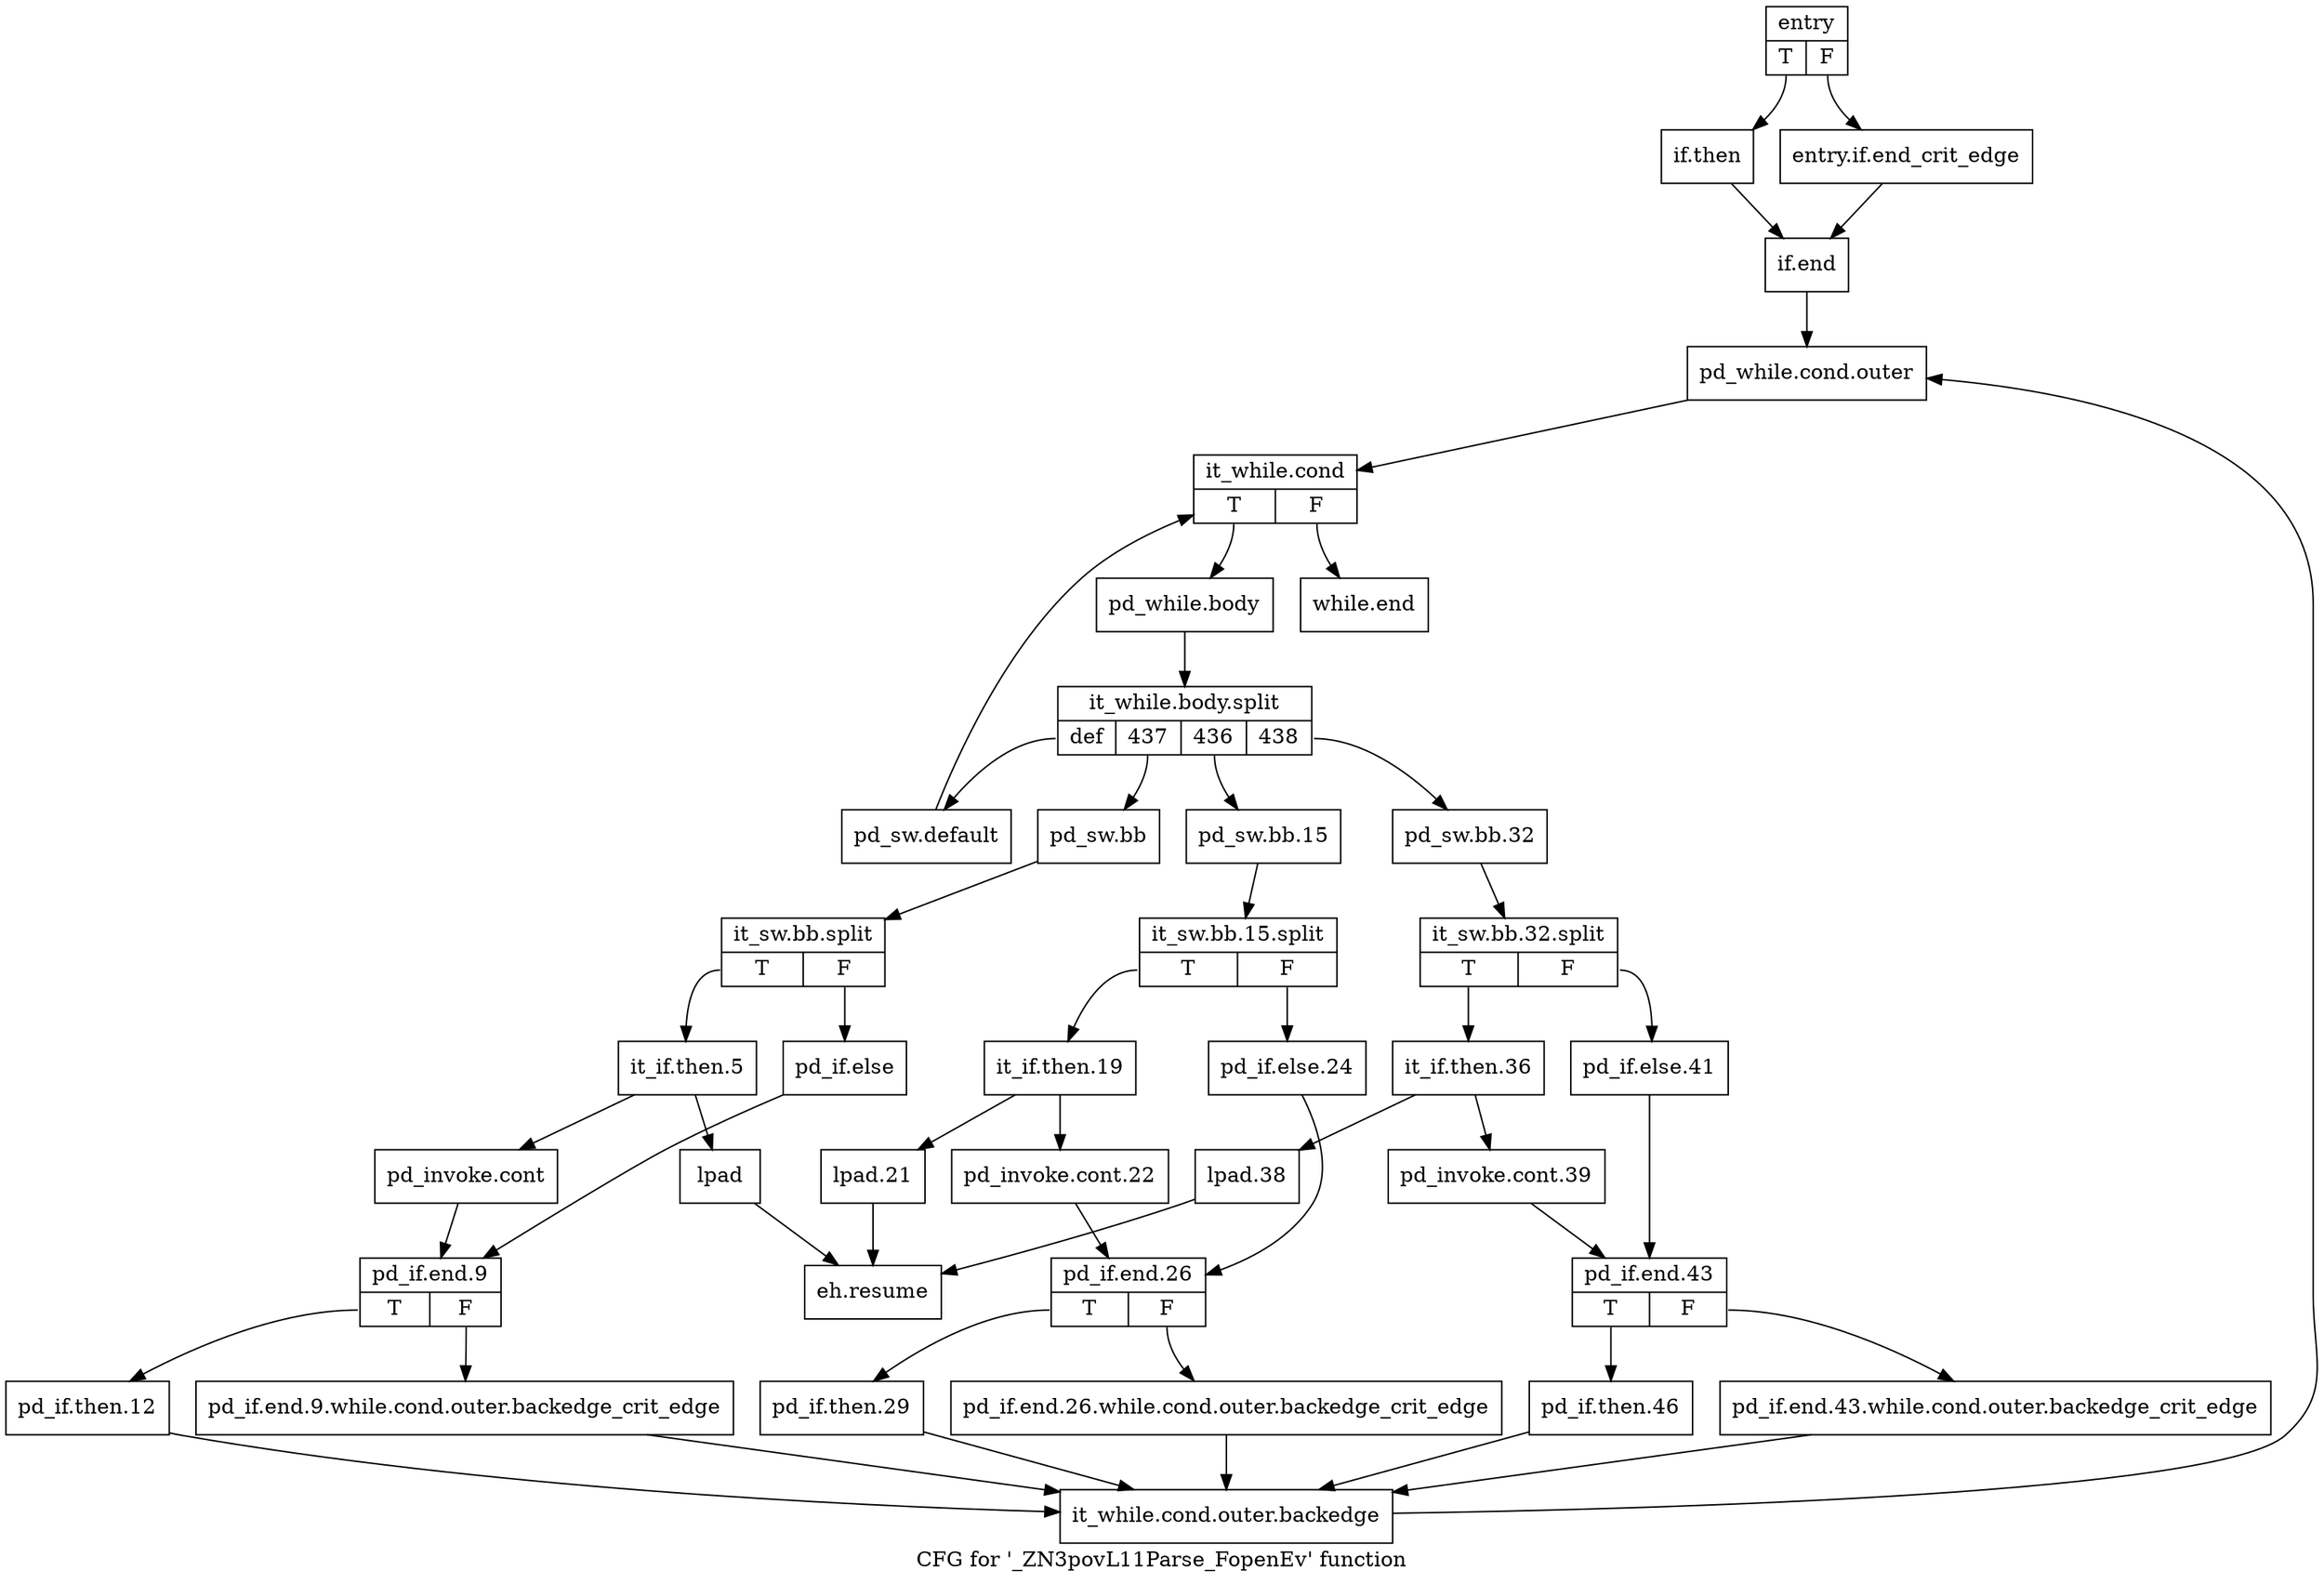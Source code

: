 digraph "CFG for '_ZN3povL11Parse_FopenEv' function" {
	label="CFG for '_ZN3povL11Parse_FopenEv' function";

	Node0x20f0660 [shape=record,label="{entry|{<s0>T|<s1>F}}"];
	Node0x20f0660:s0 -> Node0x20f0700;
	Node0x20f0660:s1 -> Node0x20f06b0;
	Node0x20f06b0 [shape=record,label="{entry.if.end_crit_edge}"];
	Node0x20f06b0 -> Node0x20f0750;
	Node0x20f0700 [shape=record,label="{if.then}"];
	Node0x20f0700 -> Node0x20f0750;
	Node0x20f0750 [shape=record,label="{if.end}"];
	Node0x20f0750 -> Node0x20f07a0;
	Node0x20f07a0 [shape=record,label="{pd_while.cond.outer}"];
	Node0x20f07a0 -> Node0x20f07f0;
	Node0x20f07f0 [shape=record,label="{it_while.cond|{<s0>T|<s1>F}}"];
	Node0x20f07f0:s0 -> Node0x20f0840;
	Node0x20f07f0:s1 -> Node0x20f10b0;
	Node0x20f0840 [shape=record,label="{pd_while.body}"];
	Node0x20f0840 -> Node0x356c530;
	Node0x356c530 [shape=record,label="{it_while.body.split|{<s0>def|<s1>437|<s2>436|<s3>438}}"];
	Node0x356c530:s0 -> Node0x20f1060;
	Node0x356c530:s1 -> Node0x20f0890;
	Node0x356c530:s2 -> Node0x20f0b60;
	Node0x356c530:s3 -> Node0x20f0de0;
	Node0x20f0890 [shape=record,label="{pd_sw.bb}"];
	Node0x20f0890 -> Node0x356c440;
	Node0x356c440 [shape=record,label="{it_sw.bb.split|{<s0>T|<s1>F}}"];
	Node0x356c440:s0 -> Node0x20f08e0;
	Node0x356c440:s1 -> Node0x20f09d0;
	Node0x20f08e0 [shape=record,label="{it_if.then.5}"];
	Node0x20f08e0 -> Node0x20f0930;
	Node0x20f08e0 -> Node0x20f0980;
	Node0x20f0930 [shape=record,label="{pd_invoke.cont}"];
	Node0x20f0930 -> Node0x20f0a20;
	Node0x20f0980 [shape=record,label="{lpad}"];
	Node0x20f0980 -> Node0x20f1100;
	Node0x20f09d0 [shape=record,label="{pd_if.else}"];
	Node0x20f09d0 -> Node0x20f0a20;
	Node0x20f0a20 [shape=record,label="{pd_if.end.9|{<s0>T|<s1>F}}"];
	Node0x20f0a20:s0 -> Node0x20f0ac0;
	Node0x20f0a20:s1 -> Node0x20f0a70;
	Node0x20f0a70 [shape=record,label="{pd_if.end.9.while.cond.outer.backedge_crit_edge}"];
	Node0x20f0a70 -> Node0x20f0b10;
	Node0x20f0ac0 [shape=record,label="{pd_if.then.12}"];
	Node0x20f0ac0 -> Node0x20f0b10;
	Node0x20f0b10 [shape=record,label="{it_while.cond.outer.backedge}"];
	Node0x20f0b10 -> Node0x20f07a0;
	Node0x20f0b60 [shape=record,label="{pd_sw.bb.15}"];
	Node0x20f0b60 -> Node0x356c300;
	Node0x356c300 [shape=record,label="{it_sw.bb.15.split|{<s0>T|<s1>F}}"];
	Node0x356c300:s0 -> Node0x20f0bb0;
	Node0x356c300:s1 -> Node0x20f0ca0;
	Node0x20f0bb0 [shape=record,label="{it_if.then.19}"];
	Node0x20f0bb0 -> Node0x20f0c00;
	Node0x20f0bb0 -> Node0x20f0c50;
	Node0x20f0c00 [shape=record,label="{pd_invoke.cont.22}"];
	Node0x20f0c00 -> Node0x20f0cf0;
	Node0x20f0c50 [shape=record,label="{lpad.21}"];
	Node0x20f0c50 -> Node0x20f1100;
	Node0x20f0ca0 [shape=record,label="{pd_if.else.24}"];
	Node0x20f0ca0 -> Node0x20f0cf0;
	Node0x20f0cf0 [shape=record,label="{pd_if.end.26|{<s0>T|<s1>F}}"];
	Node0x20f0cf0:s0 -> Node0x20f0d90;
	Node0x20f0cf0:s1 -> Node0x20f0d40;
	Node0x20f0d40 [shape=record,label="{pd_if.end.26.while.cond.outer.backedge_crit_edge}"];
	Node0x20f0d40 -> Node0x20f0b10;
	Node0x20f0d90 [shape=record,label="{pd_if.then.29}"];
	Node0x20f0d90 -> Node0x20f0b10;
	Node0x20f0de0 [shape=record,label="{pd_sw.bb.32}"];
	Node0x20f0de0 -> Node0x356c260;
	Node0x356c260 [shape=record,label="{it_sw.bb.32.split|{<s0>T|<s1>F}}"];
	Node0x356c260:s0 -> Node0x20f0e30;
	Node0x356c260:s1 -> Node0x20f0f20;
	Node0x20f0e30 [shape=record,label="{it_if.then.36}"];
	Node0x20f0e30 -> Node0x20f0e80;
	Node0x20f0e30 -> Node0x20f0ed0;
	Node0x20f0e80 [shape=record,label="{pd_invoke.cont.39}"];
	Node0x20f0e80 -> Node0x20f0f70;
	Node0x20f0ed0 [shape=record,label="{lpad.38}"];
	Node0x20f0ed0 -> Node0x20f1100;
	Node0x20f0f20 [shape=record,label="{pd_if.else.41}"];
	Node0x20f0f20 -> Node0x20f0f70;
	Node0x20f0f70 [shape=record,label="{pd_if.end.43|{<s0>T|<s1>F}}"];
	Node0x20f0f70:s0 -> Node0x20f1010;
	Node0x20f0f70:s1 -> Node0x20f0fc0;
	Node0x20f0fc0 [shape=record,label="{pd_if.end.43.while.cond.outer.backedge_crit_edge}"];
	Node0x20f0fc0 -> Node0x20f0b10;
	Node0x20f1010 [shape=record,label="{pd_if.then.46}"];
	Node0x20f1010 -> Node0x20f0b10;
	Node0x20f1060 [shape=record,label="{pd_sw.default}"];
	Node0x20f1060 -> Node0x20f07f0;
	Node0x20f10b0 [shape=record,label="{while.end}"];
	Node0x20f1100 [shape=record,label="{eh.resume}"];
}
